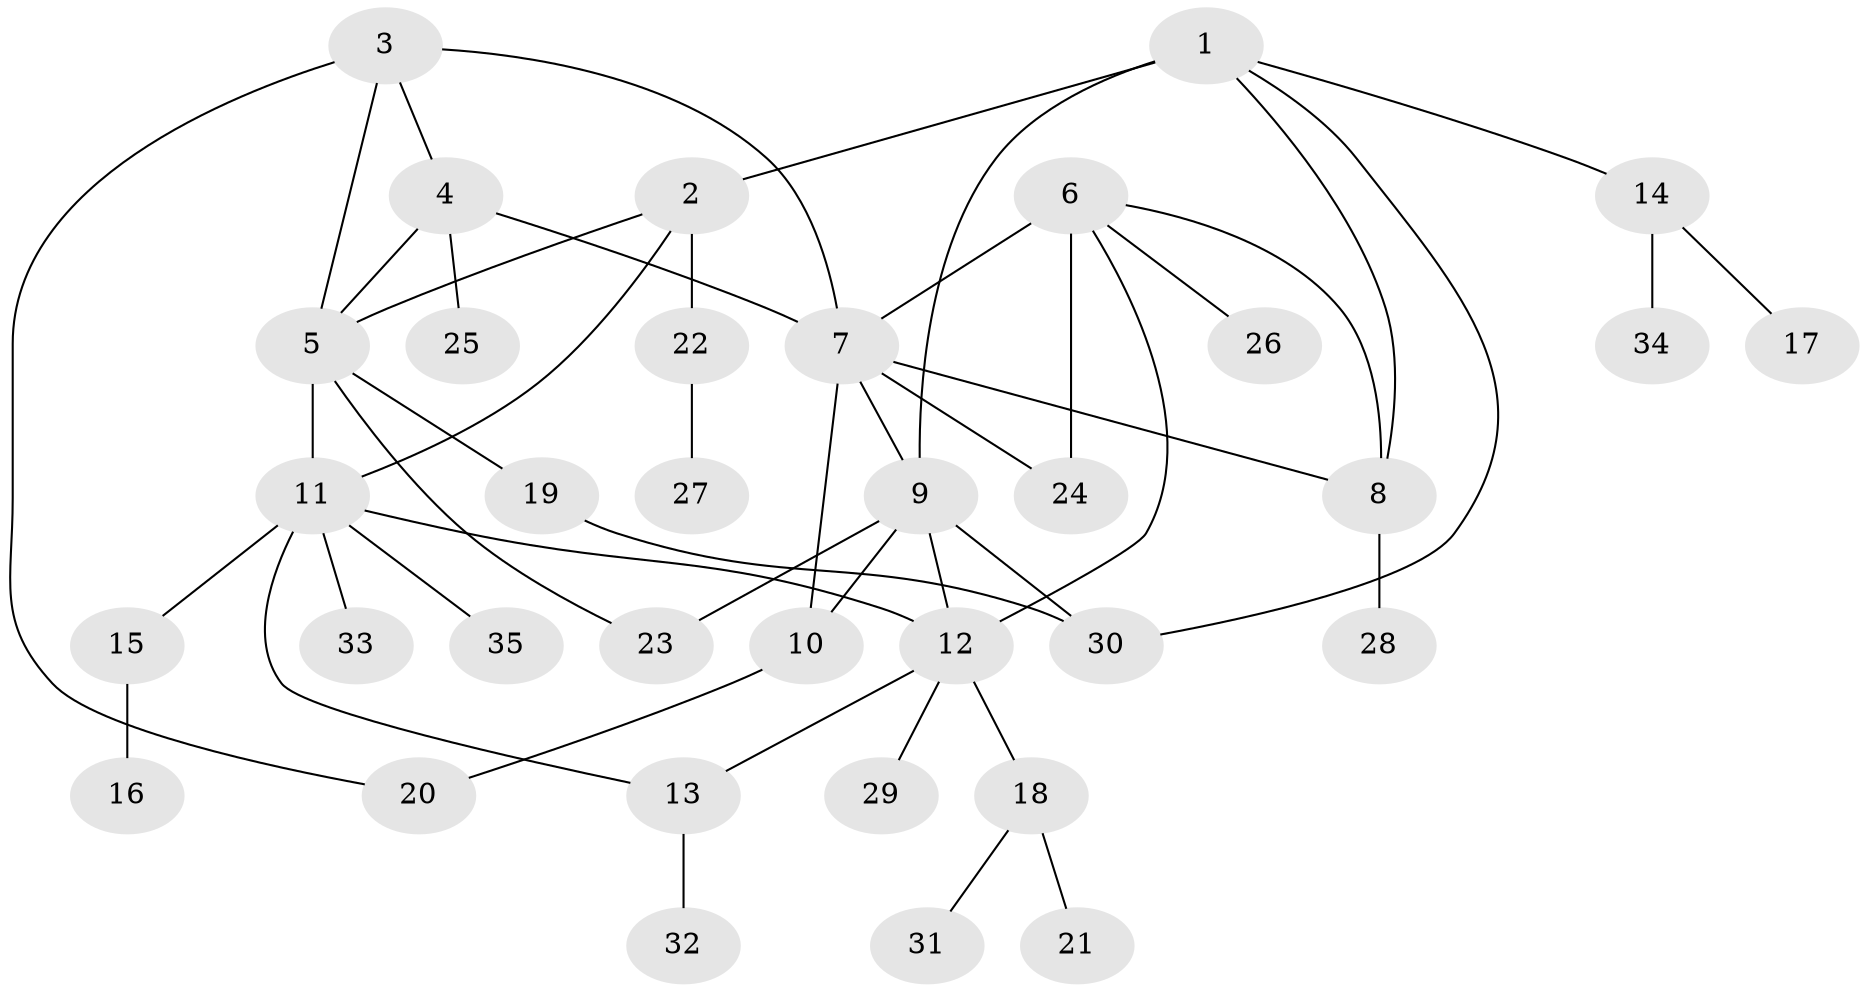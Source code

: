 // original degree distribution, {7: 0.028985507246376812, 5: 0.057971014492753624, 2: 0.2028985507246377, 9: 0.028985507246376812, 8: 0.028985507246376812, 4: 0.057971014492753624, 10: 0.014492753623188406, 3: 0.043478260869565216, 1: 0.5362318840579711}
// Generated by graph-tools (version 1.1) at 2025/37/03/09/25 02:37:44]
// undirected, 35 vertices, 49 edges
graph export_dot {
graph [start="1"]
  node [color=gray90,style=filled];
  1;
  2;
  3;
  4;
  5;
  6;
  7;
  8;
  9;
  10;
  11;
  12;
  13;
  14;
  15;
  16;
  17;
  18;
  19;
  20;
  21;
  22;
  23;
  24;
  25;
  26;
  27;
  28;
  29;
  30;
  31;
  32;
  33;
  34;
  35;
  1 -- 2 [weight=2.0];
  1 -- 8 [weight=1.0];
  1 -- 9 [weight=1.0];
  1 -- 14 [weight=1.0];
  1 -- 30 [weight=1.0];
  2 -- 5 [weight=1.0];
  2 -- 11 [weight=1.0];
  2 -- 22 [weight=1.0];
  3 -- 4 [weight=1.0];
  3 -- 5 [weight=1.0];
  3 -- 7 [weight=1.0];
  3 -- 20 [weight=1.0];
  4 -- 5 [weight=1.0];
  4 -- 7 [weight=1.0];
  4 -- 25 [weight=1.0];
  5 -- 11 [weight=1.0];
  5 -- 19 [weight=1.0];
  5 -- 23 [weight=3.0];
  6 -- 7 [weight=1.0];
  6 -- 8 [weight=1.0];
  6 -- 12 [weight=1.0];
  6 -- 24 [weight=3.0];
  6 -- 26 [weight=1.0];
  7 -- 8 [weight=1.0];
  7 -- 9 [weight=1.0];
  7 -- 10 [weight=7.0];
  7 -- 24 [weight=1.0];
  8 -- 28 [weight=1.0];
  9 -- 10 [weight=1.0];
  9 -- 12 [weight=1.0];
  9 -- 23 [weight=1.0];
  9 -- 30 [weight=3.0];
  10 -- 20 [weight=1.0];
  11 -- 12 [weight=1.0];
  11 -- 13 [weight=1.0];
  11 -- 15 [weight=1.0];
  11 -- 33 [weight=1.0];
  11 -- 35 [weight=1.0];
  12 -- 13 [weight=1.0];
  12 -- 18 [weight=1.0];
  12 -- 29 [weight=1.0];
  13 -- 32 [weight=1.0];
  14 -- 17 [weight=1.0];
  14 -- 34 [weight=1.0];
  15 -- 16 [weight=1.0];
  18 -- 21 [weight=1.0];
  18 -- 31 [weight=1.0];
  19 -- 30 [weight=1.0];
  22 -- 27 [weight=1.0];
}
